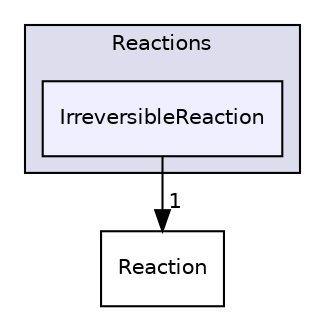digraph "src/thermophysicalModels/specie/reaction/Reactions/IrreversibleReaction" {
  bgcolor=transparent;
  compound=true
  node [ fontsize="10", fontname="Helvetica"];
  edge [ labelfontsize="10", labelfontname="Helvetica"];
  subgraph clusterdir_6df6717126315845253e3389d84631ef {
    graph [ bgcolor="#ddddee", pencolor="black", label="Reactions" fontname="Helvetica", fontsize="10", URL="dir_6df6717126315845253e3389d84631ef.html"]
  dir_4450238ea64972bb2a94f2f8c4baa841 [shape=box, label="IrreversibleReaction", style="filled", fillcolor="#eeeeff", pencolor="black", URL="dir_4450238ea64972bb2a94f2f8c4baa841.html"];
  }
  dir_b7c4cf0a4d4427609627ff77ee1a173b [shape=box label="Reaction" URL="dir_b7c4cf0a4d4427609627ff77ee1a173b.html"];
  dir_4450238ea64972bb2a94f2f8c4baa841->dir_b7c4cf0a4d4427609627ff77ee1a173b [headlabel="1", labeldistance=1.5 headhref="dir_002960_002963.html"];
}
